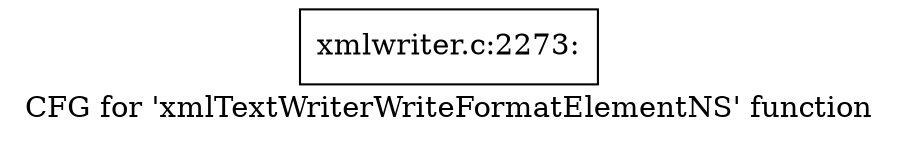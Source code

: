 digraph "CFG for 'xmlTextWriterWriteFormatElementNS' function" {
	label="CFG for 'xmlTextWriterWriteFormatElementNS' function";

	Node0x400ab00 [shape=record,label="{xmlwriter.c:2273:}"];
}
